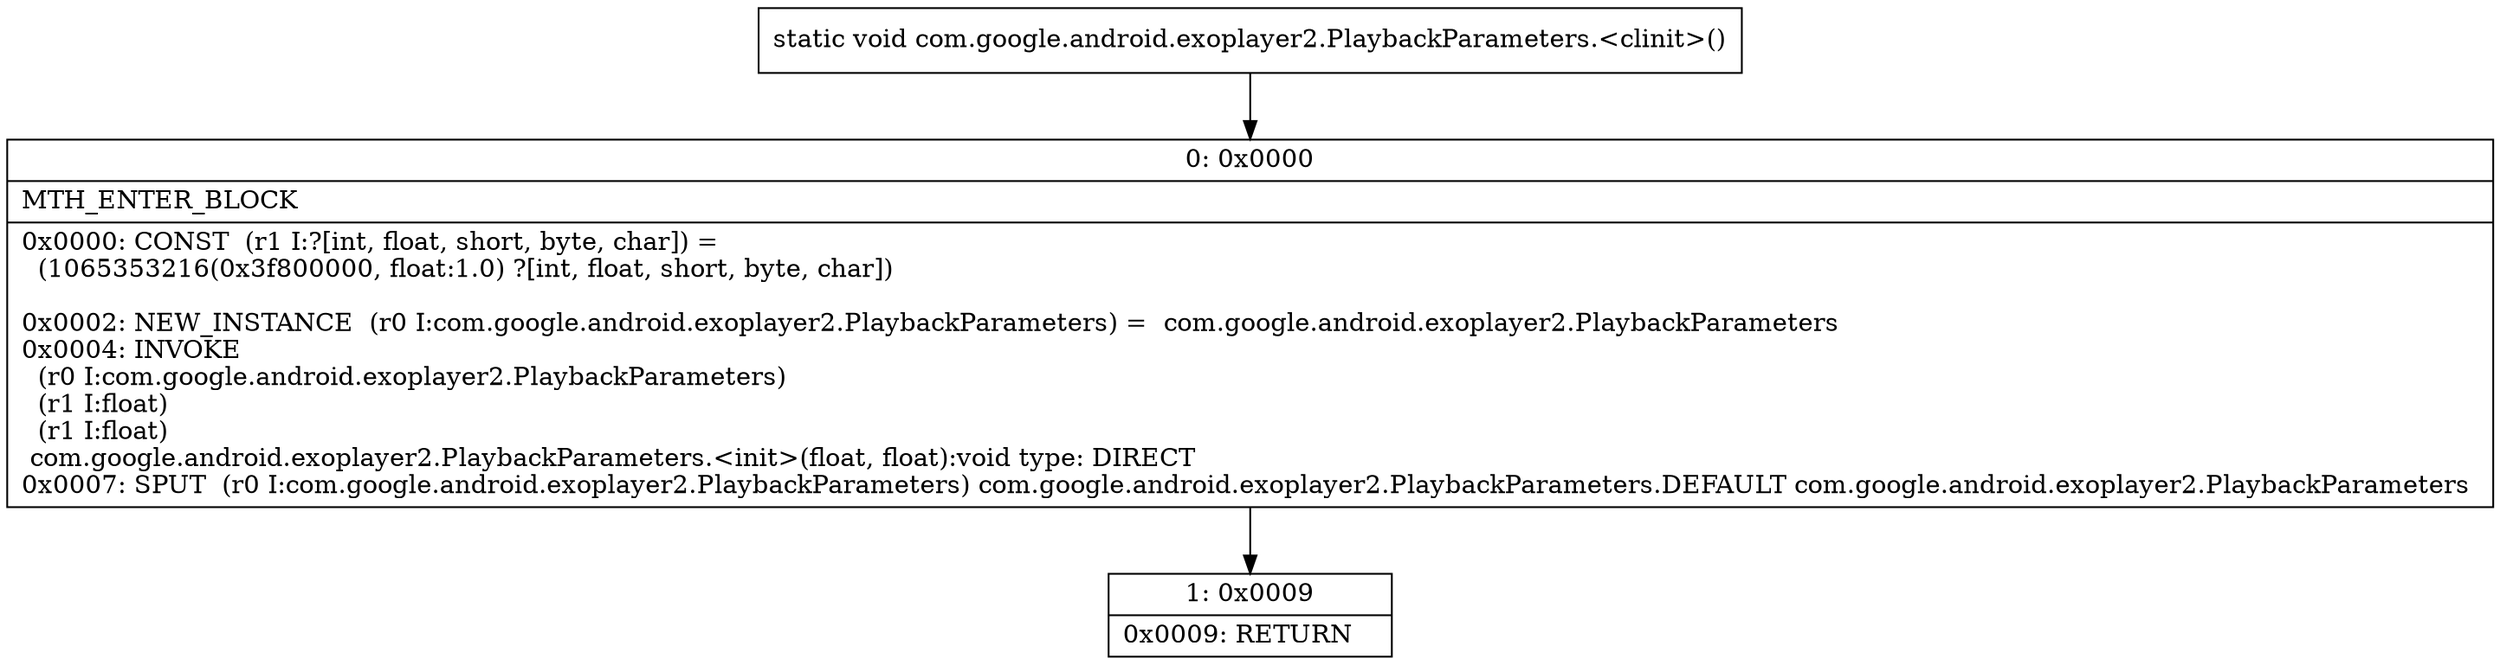 digraph "CFG forcom.google.android.exoplayer2.PlaybackParameters.\<clinit\>()V" {
Node_0 [shape=record,label="{0\:\ 0x0000|MTH_ENTER_BLOCK\l|0x0000: CONST  (r1 I:?[int, float, short, byte, char]) = \l  (1065353216(0x3f800000, float:1.0) ?[int, float, short, byte, char])\l \l0x0002: NEW_INSTANCE  (r0 I:com.google.android.exoplayer2.PlaybackParameters) =  com.google.android.exoplayer2.PlaybackParameters \l0x0004: INVOKE  \l  (r0 I:com.google.android.exoplayer2.PlaybackParameters)\l  (r1 I:float)\l  (r1 I:float)\l com.google.android.exoplayer2.PlaybackParameters.\<init\>(float, float):void type: DIRECT \l0x0007: SPUT  (r0 I:com.google.android.exoplayer2.PlaybackParameters) com.google.android.exoplayer2.PlaybackParameters.DEFAULT com.google.android.exoplayer2.PlaybackParameters \l}"];
Node_1 [shape=record,label="{1\:\ 0x0009|0x0009: RETURN   \l}"];
MethodNode[shape=record,label="{static void com.google.android.exoplayer2.PlaybackParameters.\<clinit\>() }"];
MethodNode -> Node_0;
Node_0 -> Node_1;
}


